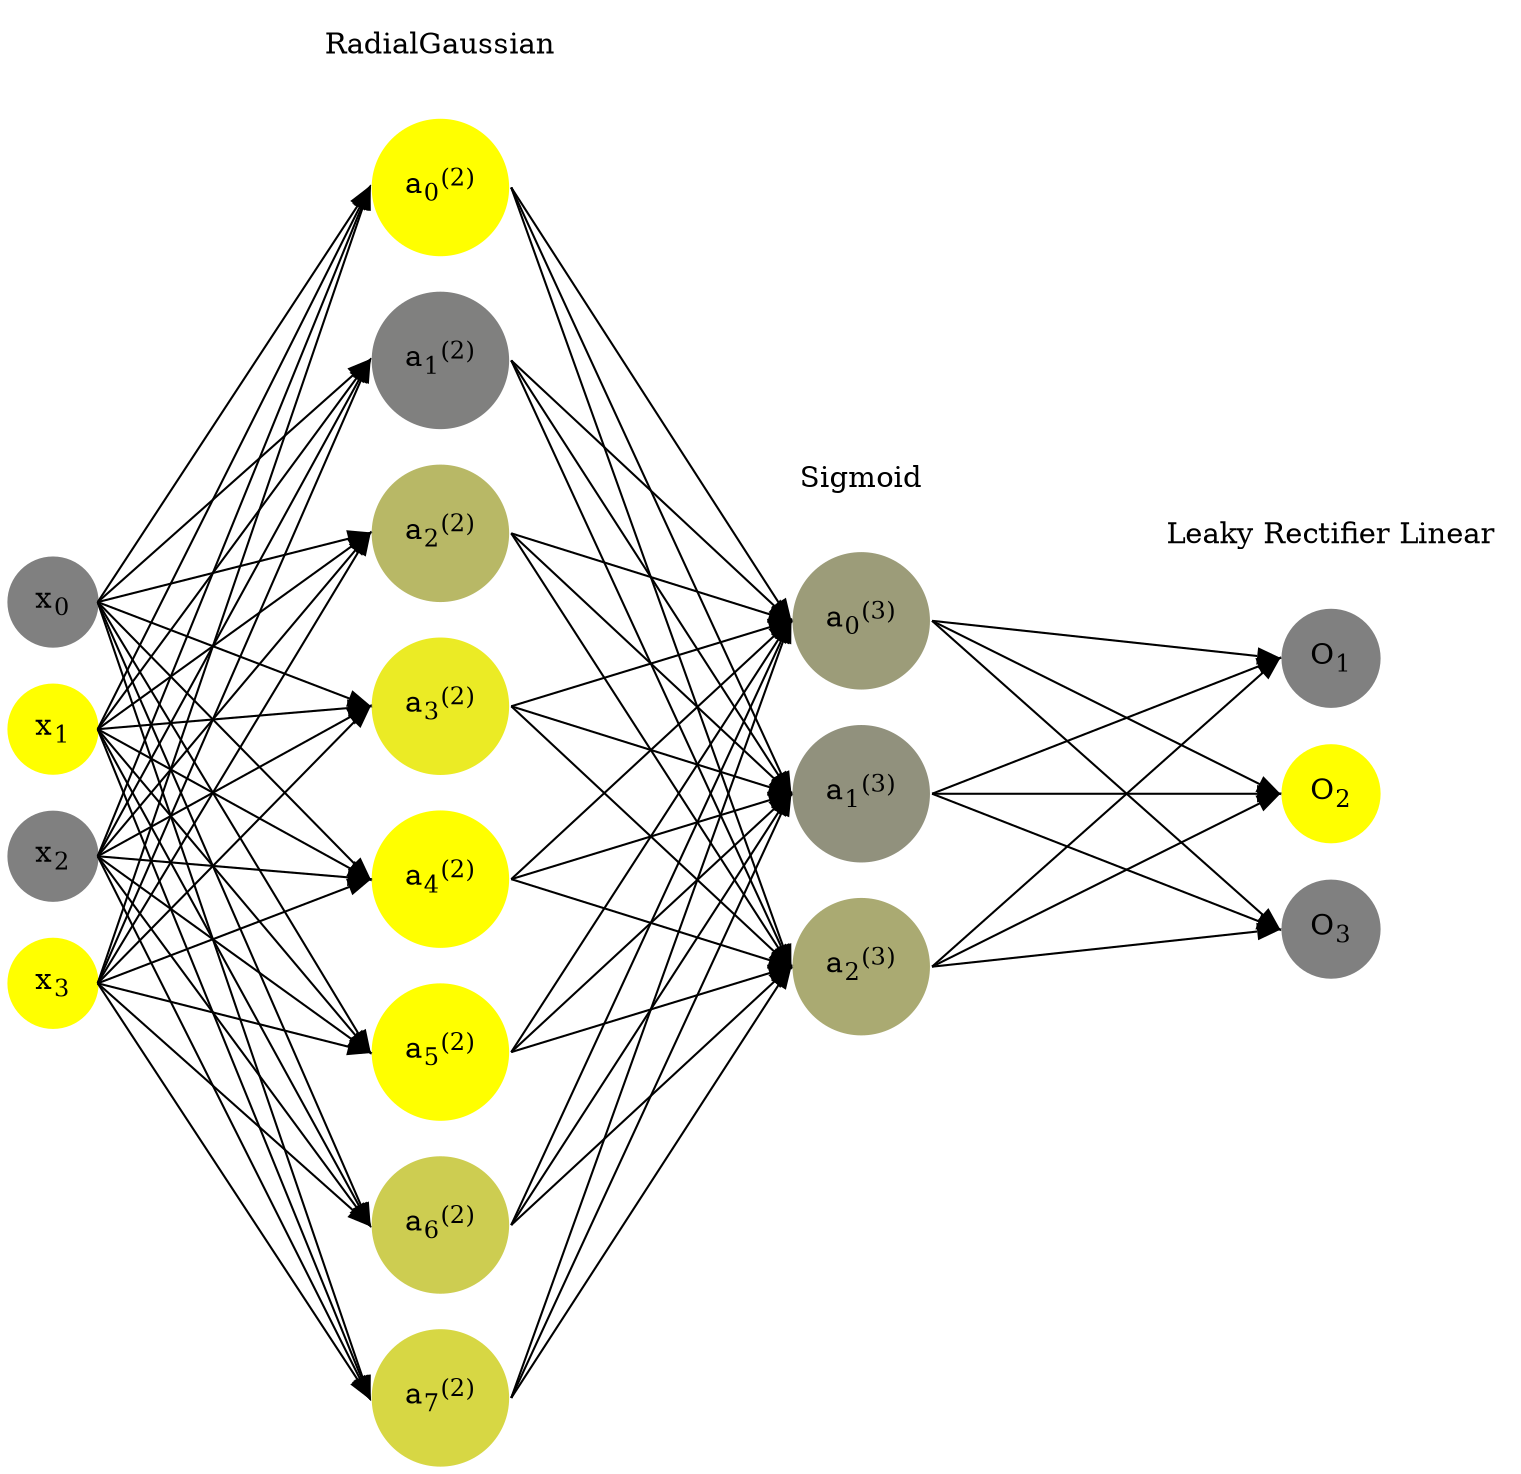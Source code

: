 digraph G {
	rankdir = LR;
	splines=false;
	edge[style=invis];
	ranksep= 1.4;
	{
	node [shape=circle, color="0.1667, 0.0, 0.5", style=filled, fillcolor="0.1667, 0.0, 0.5"];
	x0 [label=<x<sub>0</sub>>];
	}
	{
	node [shape=circle, color="0.1667, 1.0, 1.0", style=filled, fillcolor="0.1667, 1.0, 1.0"];
	x1 [label=<x<sub>1</sub>>];
	}
	{
	node [shape=circle, color="0.1667, 0.0, 0.5", style=filled, fillcolor="0.1667, 0.0, 0.5"];
	x2 [label=<x<sub>2</sub>>];
	}
	{
	node [shape=circle, color="0.1667, 1.0, 1.0", style=filled, fillcolor="0.1667, 1.0, 1.0"];
	x3 [label=<x<sub>3</sub>>];
	}
	{
	node [shape=circle, color="0.1667, 0.997257, 0.998629", style=filled, fillcolor="0.1667, 0.997257, 0.998629"];
	a02 [label=<a<sub>0</sub><sup>(2)</sup>>];
	}
	{
	node [shape=circle, color="0.1667, 0.002487, 0.501244", style=filled, fillcolor="0.1667, 0.002487, 0.501244"];
	a12 [label=<a<sub>1</sub><sup>(2)</sup>>];
	}
	{
	node [shape=circle, color="0.1667, 0.444155, 0.722078", style=filled, fillcolor="0.1667, 0.444155, 0.722078"];
	a22 [label=<a<sub>2</sub><sup>(2)</sup>>];
	}
	{
	node [shape=circle, color="0.1667, 0.838588, 0.919294", style=filled, fillcolor="0.1667, 0.838588, 0.919294"];
	a32 [label=<a<sub>3</sub><sup>(2)</sup>>];
	}
	{
	node [shape=circle, color="0.1667, 0.998913, 0.999457", style=filled, fillcolor="0.1667, 0.998913, 0.999457"];
	a42 [label=<a<sub>4</sub><sup>(2)</sup>>];
	}
	{
	node [shape=circle, color="0.1667, 0.998659, 0.999330", style=filled, fillcolor="0.1667, 0.998659, 0.999330"];
	a52 [label=<a<sub>5</sub><sup>(2)</sup>>];
	}
	{
	node [shape=circle, color="0.1667, 0.605793, 0.802896", style=filled, fillcolor="0.1667, 0.605793, 0.802896"];
	a62 [label=<a<sub>6</sub><sup>(2)</sup>>];
	}
	{
	node [shape=circle, color="0.1667, 0.682103, 0.841052", style=filled, fillcolor="0.1667, 0.682103, 0.841052"];
	a72 [label=<a<sub>7</sub><sup>(2)</sup>>];
	}
	{
	node [shape=circle, color="0.1667, 0.220728, 0.610364", style=filled, fillcolor="0.1667, 0.220728, 0.610364"];
	a03 [label=<a<sub>0</sub><sup>(3)</sup>>];
	}
	{
	node [shape=circle, color="0.1667, 0.138508, 0.569254", style=filled, fillcolor="0.1667, 0.138508, 0.569254"];
	a13 [label=<a<sub>1</sub><sup>(3)</sup>>];
	}
	{
	node [shape=circle, color="0.1667, 0.329537, 0.664769", style=filled, fillcolor="0.1667, 0.329537, 0.664769"];
	a23 [label=<a<sub>2</sub><sup>(3)</sup>>];
	}
	{
	node [shape=circle, color="0.1667, 0.0, 0.5", style=filled, fillcolor="0.1667, 0.0, 0.5"];
	O1 [label=<O<sub>1</sub>>];
	}
	{
	node [shape=circle, color="0.1667, 1.0, 1.0", style=filled, fillcolor="0.1667, 1.0, 1.0"];
	O2 [label=<O<sub>2</sub>>];
	}
	{
	node [shape=circle, color="0.1667, 0.0, 0.5", style=filled, fillcolor="0.1667, 0.0, 0.5"];
	O3 [label=<O<sub>3</sub>>];
	}
	{
	rank=same;
	x0->x1->x2->x3;
	}
	{
	rank=same;
	a02->a12->a22->a32->a42->a52->a62->a72;
	}
	{
	rank=same;
	a03->a13->a23;
	}
	{
	rank=same;
	O1->O2->O3;
	}
	l1 [shape=plaintext,label="RadialGaussian"];
	l1->a02;
	{rank=same; l1;a02};
	l2 [shape=plaintext,label="Sigmoid"];
	l2->a03;
	{rank=same; l2;a03};
	l3 [shape=plaintext,label="Leaky Rectifier Linear"];
	l3->O1;
	{rank=same; l3;O1};
edge[style=solid, tailport=e, headport=w];
	{x0;x1;x2;x3} -> {a02;a12;a22;a32;a42;a52;a62;a72};
	{a02;a12;a22;a32;a42;a52;a62;a72} -> {a03;a13;a23};
	{a03;a13;a23} -> {O1,O2,O3};
}